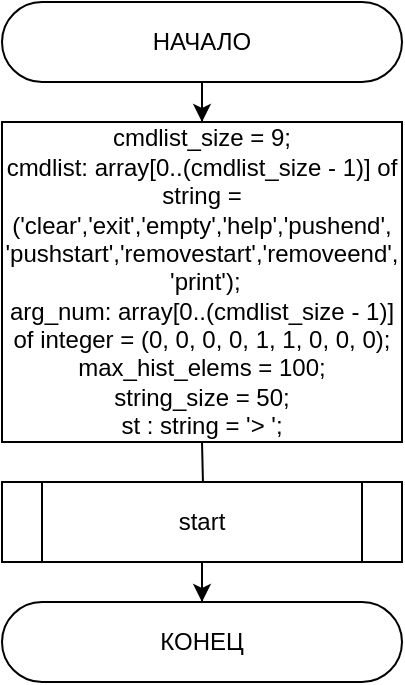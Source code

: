 <mxfile version="14.5.3" type="device"><diagram id="C5RBs43oDa-KdzZeNtuy" name="Page-1"><mxGraphModel dx="1102" dy="557" grid="1" gridSize="10" guides="1" tooltips="1" connect="1" arrows="1" fold="1" page="1" pageScale="1" pageWidth="827" pageHeight="1169" math="0" shadow="0"><root><mxCell id="WIyWlLk6GJQsqaUBKTNV-0"/><mxCell id="WIyWlLk6GJQsqaUBKTNV-1" parent="WIyWlLk6GJQsqaUBKTNV-0"/><mxCell id="EQFirCLvjtWt39Br82fZ-2" value="" style="edgeStyle=orthogonalEdgeStyle;rounded=0;orthogonalLoop=1;jettySize=auto;html=1;" edge="1" parent="WIyWlLk6GJQsqaUBKTNV-1" target="EQFirCLvjtWt39Br82fZ-1"><mxGeometry relative="1" as="geometry"><mxPoint x="220" y="260" as="sourcePoint"/></mxGeometry></mxCell><mxCell id="EQFirCLvjtWt39Br82fZ-6" value="" style="edgeStyle=orthogonalEdgeStyle;rounded=0;orthogonalLoop=1;jettySize=auto;html=1;" edge="1" parent="WIyWlLk6GJQsqaUBKTNV-1" source="C1FvyLt5BzasuLRljN3N-0" target="EQFirCLvjtWt39Br82fZ-5"><mxGeometry relative="1" as="geometry"/></mxCell><mxCell id="C1FvyLt5BzasuLRljN3N-0" value="НАЧАЛО" style="rounded=1;whiteSpace=wrap;html=1;arcSize=50;" parent="WIyWlLk6GJQsqaUBKTNV-1" vertex="1"><mxGeometry x="120" y="40" width="200" height="40" as="geometry"/></mxCell><mxCell id="EQFirCLvjtWt39Br82fZ-4" value="" style="edgeStyle=orthogonalEdgeStyle;rounded=0;orthogonalLoop=1;jettySize=auto;html=1;" edge="1" parent="WIyWlLk6GJQsqaUBKTNV-1" source="EQFirCLvjtWt39Br82fZ-1" target="EQFirCLvjtWt39Br82fZ-3"><mxGeometry relative="1" as="geometry"/></mxCell><mxCell id="EQFirCLvjtWt39Br82fZ-1" value="start" style="shape=process;whiteSpace=wrap;html=1;backgroundOutline=1;" vertex="1" parent="WIyWlLk6GJQsqaUBKTNV-1"><mxGeometry x="120" y="280" width="200" height="40" as="geometry"/></mxCell><mxCell id="EQFirCLvjtWt39Br82fZ-3" value="КОНЕЦ" style="rounded=1;whiteSpace=wrap;html=1;arcSize=50;" vertex="1" parent="WIyWlLk6GJQsqaUBKTNV-1"><mxGeometry x="120" y="340" width="200" height="40" as="geometry"/></mxCell><mxCell id="EQFirCLvjtWt39Br82fZ-5" value="cmdlist_size = 9;&lt;br&gt;&lt;div&gt;cmdlist: array[0..(cmdlist_size - 1)] of string = (&lt;span&gt;'clear',&lt;/span&gt;&lt;span&gt;'exit',&lt;/span&gt;&lt;span&gt;'empty',&lt;/span&gt;&lt;span&gt;'help',&lt;/span&gt;&lt;span&gt;'pushend',&lt;/span&gt;&lt;/div&gt;&lt;div&gt;&lt;span&gt;'pushstart',&lt;/span&gt;&lt;span&gt;'removestart',&lt;/span&gt;&lt;span&gt;'removeend',&lt;/span&gt;&lt;/div&gt;&lt;div&gt;&lt;span&gt;&amp;nbsp;'print'&lt;/span&gt;&lt;span&gt;);&lt;/span&gt;&lt;/div&gt;&lt;div&gt;&lt;span&gt;&lt;div&gt;arg_num: array[0..(cmdlist_size - 1)] of integer = (&lt;span&gt;0, 0, 0, 0, 1, 1, 0, 0, 0&lt;/span&gt;&lt;span&gt;);&lt;/span&gt;&lt;/div&gt;&lt;div&gt;&lt;span&gt;max_hist_elems = 100;&lt;br&gt;&lt;/span&gt;&lt;/div&gt;&lt;div&gt;&lt;span&gt;string_size = 50;&lt;br&gt;&lt;/span&gt;&lt;/div&gt;&lt;div&gt;&lt;span&gt;st : string = '&amp;gt; ';&lt;br&gt;&lt;/span&gt;&lt;/div&gt;&lt;/span&gt;&lt;/div&gt;" style="rounded=0;whiteSpace=wrap;html=1;" vertex="1" parent="WIyWlLk6GJQsqaUBKTNV-1"><mxGeometry x="120" y="100" width="200" height="160" as="geometry"/></mxCell></root></mxGraphModel></diagram></mxfile>